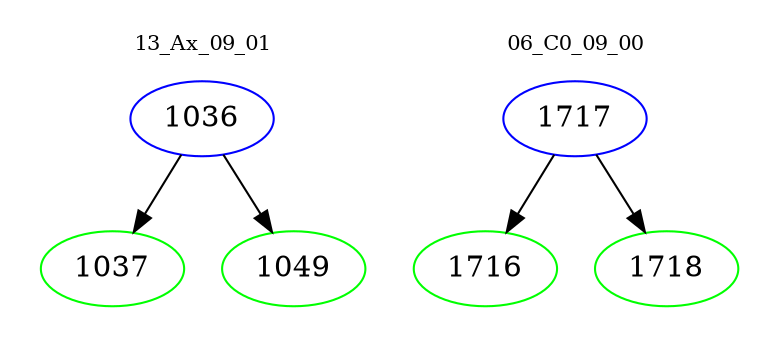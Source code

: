 digraph{
subgraph cluster_0 {
color = white
label = "13_Ax_09_01";
fontsize=10;
T0_1036 [label="1036", color="blue"]
T0_1036 -> T0_1037 [color="black"]
T0_1037 [label="1037", color="green"]
T0_1036 -> T0_1049 [color="black"]
T0_1049 [label="1049", color="green"]
}
subgraph cluster_1 {
color = white
label = "06_C0_09_00";
fontsize=10;
T1_1717 [label="1717", color="blue"]
T1_1717 -> T1_1716 [color="black"]
T1_1716 [label="1716", color="green"]
T1_1717 -> T1_1718 [color="black"]
T1_1718 [label="1718", color="green"]
}
}
